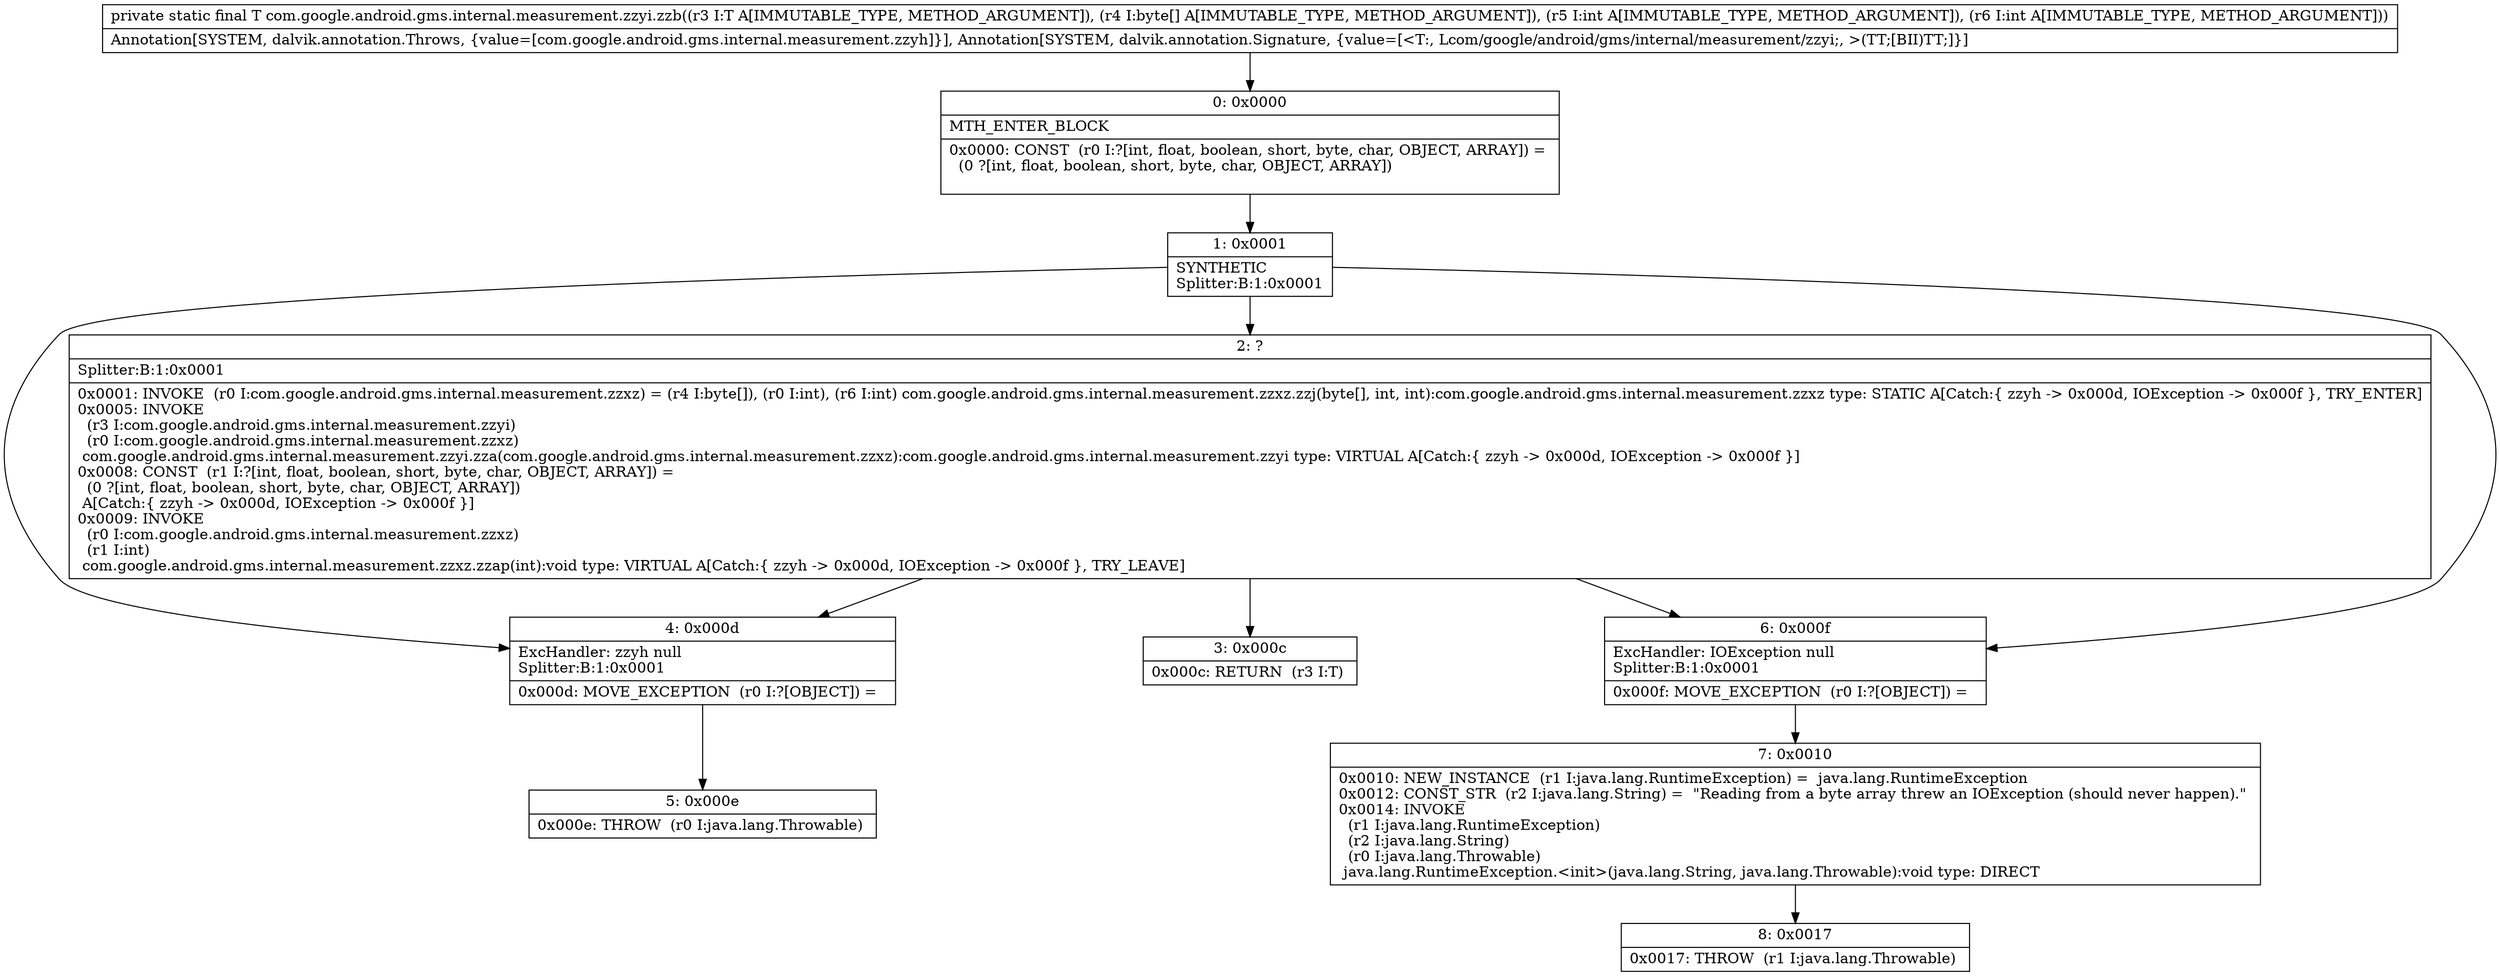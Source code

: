 digraph "CFG forcom.google.android.gms.internal.measurement.zzyi.zzb(Lcom\/google\/android\/gms\/internal\/measurement\/zzyi;[BII)Lcom\/google\/android\/gms\/internal\/measurement\/zzyi;" {
Node_0 [shape=record,label="{0\:\ 0x0000|MTH_ENTER_BLOCK\l|0x0000: CONST  (r0 I:?[int, float, boolean, short, byte, char, OBJECT, ARRAY]) = \l  (0 ?[int, float, boolean, short, byte, char, OBJECT, ARRAY])\l \l}"];
Node_1 [shape=record,label="{1\:\ 0x0001|SYNTHETIC\lSplitter:B:1:0x0001\l}"];
Node_2 [shape=record,label="{2\:\ ?|Splitter:B:1:0x0001\l|0x0001: INVOKE  (r0 I:com.google.android.gms.internal.measurement.zzxz) = (r4 I:byte[]), (r0 I:int), (r6 I:int) com.google.android.gms.internal.measurement.zzxz.zzj(byte[], int, int):com.google.android.gms.internal.measurement.zzxz type: STATIC A[Catch:\{ zzyh \-\> 0x000d, IOException \-\> 0x000f \}, TRY_ENTER]\l0x0005: INVOKE  \l  (r3 I:com.google.android.gms.internal.measurement.zzyi)\l  (r0 I:com.google.android.gms.internal.measurement.zzxz)\l com.google.android.gms.internal.measurement.zzyi.zza(com.google.android.gms.internal.measurement.zzxz):com.google.android.gms.internal.measurement.zzyi type: VIRTUAL A[Catch:\{ zzyh \-\> 0x000d, IOException \-\> 0x000f \}]\l0x0008: CONST  (r1 I:?[int, float, boolean, short, byte, char, OBJECT, ARRAY]) = \l  (0 ?[int, float, boolean, short, byte, char, OBJECT, ARRAY])\l A[Catch:\{ zzyh \-\> 0x000d, IOException \-\> 0x000f \}]\l0x0009: INVOKE  \l  (r0 I:com.google.android.gms.internal.measurement.zzxz)\l  (r1 I:int)\l com.google.android.gms.internal.measurement.zzxz.zzap(int):void type: VIRTUAL A[Catch:\{ zzyh \-\> 0x000d, IOException \-\> 0x000f \}, TRY_LEAVE]\l}"];
Node_3 [shape=record,label="{3\:\ 0x000c|0x000c: RETURN  (r3 I:T) \l}"];
Node_4 [shape=record,label="{4\:\ 0x000d|ExcHandler: zzyh null\lSplitter:B:1:0x0001\l|0x000d: MOVE_EXCEPTION  (r0 I:?[OBJECT]) =  \l}"];
Node_5 [shape=record,label="{5\:\ 0x000e|0x000e: THROW  (r0 I:java.lang.Throwable) \l}"];
Node_6 [shape=record,label="{6\:\ 0x000f|ExcHandler: IOException null\lSplitter:B:1:0x0001\l|0x000f: MOVE_EXCEPTION  (r0 I:?[OBJECT]) =  \l}"];
Node_7 [shape=record,label="{7\:\ 0x0010|0x0010: NEW_INSTANCE  (r1 I:java.lang.RuntimeException) =  java.lang.RuntimeException \l0x0012: CONST_STR  (r2 I:java.lang.String) =  \"Reading from a byte array threw an IOException (should never happen).\" \l0x0014: INVOKE  \l  (r1 I:java.lang.RuntimeException)\l  (r2 I:java.lang.String)\l  (r0 I:java.lang.Throwable)\l java.lang.RuntimeException.\<init\>(java.lang.String, java.lang.Throwable):void type: DIRECT \l}"];
Node_8 [shape=record,label="{8\:\ 0x0017|0x0017: THROW  (r1 I:java.lang.Throwable) \l}"];
MethodNode[shape=record,label="{private static final T com.google.android.gms.internal.measurement.zzyi.zzb((r3 I:T A[IMMUTABLE_TYPE, METHOD_ARGUMENT]), (r4 I:byte[] A[IMMUTABLE_TYPE, METHOD_ARGUMENT]), (r5 I:int A[IMMUTABLE_TYPE, METHOD_ARGUMENT]), (r6 I:int A[IMMUTABLE_TYPE, METHOD_ARGUMENT]))  | Annotation[SYSTEM, dalvik.annotation.Throws, \{value=[com.google.android.gms.internal.measurement.zzyh]\}], Annotation[SYSTEM, dalvik.annotation.Signature, \{value=[\<T:, Lcom\/google\/android\/gms\/internal\/measurement\/zzyi;, \>(TT;[BII)TT;]\}]\l}"];
MethodNode -> Node_0;
Node_0 -> Node_1;
Node_1 -> Node_2;
Node_1 -> Node_4;
Node_1 -> Node_6;
Node_2 -> Node_3;
Node_2 -> Node_4;
Node_2 -> Node_6;
Node_4 -> Node_5;
Node_6 -> Node_7;
Node_7 -> Node_8;
}

